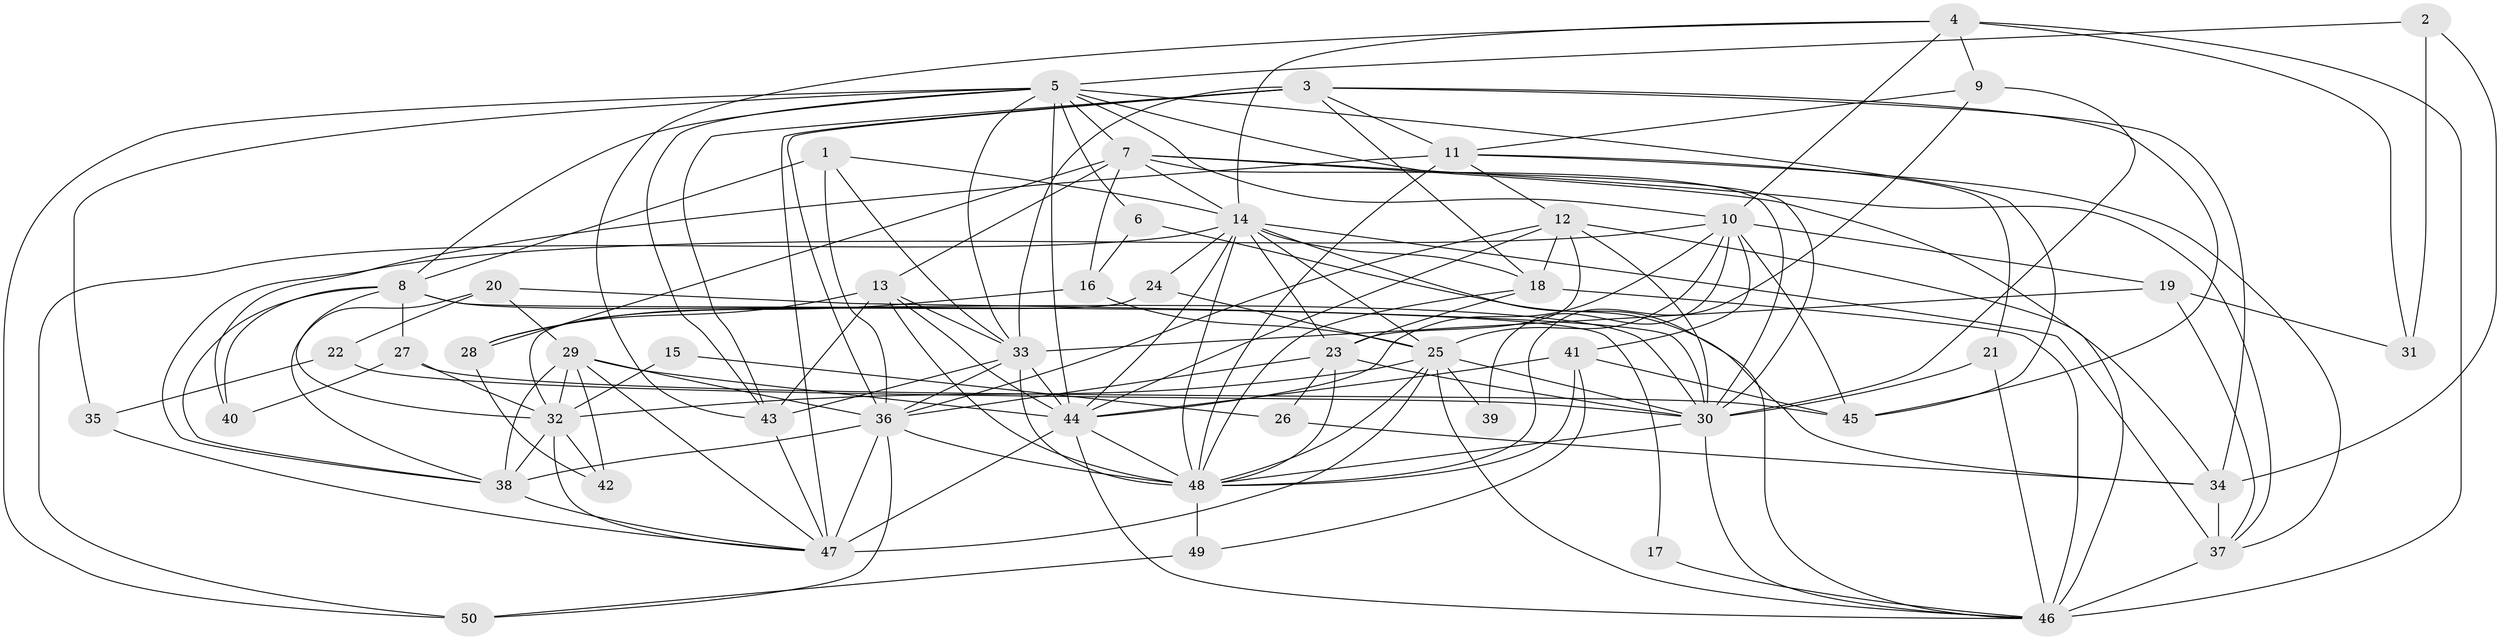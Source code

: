 // original degree distribution, {5: 0.184, 3: 0.24, 7: 0.032, 4: 0.288, 8: 0.032, 6: 0.056, 2: 0.16, 9: 0.008}
// Generated by graph-tools (version 1.1) at 2025/37/03/04/25 23:37:03]
// undirected, 50 vertices, 151 edges
graph export_dot {
  node [color=gray90,style=filled];
  1;
  2;
  3;
  4;
  5;
  6;
  7;
  8;
  9;
  10;
  11;
  12;
  13;
  14;
  15;
  16;
  17;
  18;
  19;
  20;
  21;
  22;
  23;
  24;
  25;
  26;
  27;
  28;
  29;
  30;
  31;
  32;
  33;
  34;
  35;
  36;
  37;
  38;
  39;
  40;
  41;
  42;
  43;
  44;
  45;
  46;
  47;
  48;
  49;
  50;
  1 -- 8 [weight=2.0];
  1 -- 14 [weight=1.0];
  1 -- 33 [weight=1.0];
  1 -- 36 [weight=1.0];
  2 -- 5 [weight=1.0];
  2 -- 31 [weight=1.0];
  2 -- 34 [weight=1.0];
  3 -- 11 [weight=1.0];
  3 -- 18 [weight=1.0];
  3 -- 33 [weight=1.0];
  3 -- 34 [weight=1.0];
  3 -- 36 [weight=1.0];
  3 -- 43 [weight=1.0];
  3 -- 45 [weight=1.0];
  3 -- 47 [weight=1.0];
  4 -- 9 [weight=1.0];
  4 -- 10 [weight=1.0];
  4 -- 14 [weight=1.0];
  4 -- 31 [weight=1.0];
  4 -- 43 [weight=1.0];
  4 -- 46 [weight=1.0];
  5 -- 6 [weight=1.0];
  5 -- 7 [weight=1.0];
  5 -- 8 [weight=1.0];
  5 -- 10 [weight=1.0];
  5 -- 30 [weight=1.0];
  5 -- 33 [weight=1.0];
  5 -- 35 [weight=1.0];
  5 -- 43 [weight=1.0];
  5 -- 44 [weight=1.0];
  5 -- 45 [weight=1.0];
  5 -- 50 [weight=1.0];
  6 -- 16 [weight=1.0];
  6 -- 34 [weight=1.0];
  7 -- 13 [weight=1.0];
  7 -- 14 [weight=1.0];
  7 -- 16 [weight=1.0];
  7 -- 28 [weight=1.0];
  7 -- 30 [weight=1.0];
  7 -- 34 [weight=1.0];
  7 -- 37 [weight=1.0];
  8 -- 17 [weight=1.0];
  8 -- 27 [weight=2.0];
  8 -- 30 [weight=1.0];
  8 -- 32 [weight=2.0];
  8 -- 38 [weight=1.0];
  8 -- 40 [weight=1.0];
  9 -- 11 [weight=1.0];
  9 -- 30 [weight=1.0];
  9 -- 48 [weight=1.0];
  10 -- 19 [weight=1.0];
  10 -- 25 [weight=1.0];
  10 -- 38 [weight=1.0];
  10 -- 39 [weight=2.0];
  10 -- 41 [weight=1.0];
  10 -- 44 [weight=1.0];
  10 -- 45 [weight=1.0];
  11 -- 12 [weight=1.0];
  11 -- 21 [weight=1.0];
  11 -- 37 [weight=1.0];
  11 -- 40 [weight=1.0];
  11 -- 48 [weight=2.0];
  12 -- 18 [weight=1.0];
  12 -- 23 [weight=1.0];
  12 -- 30 [weight=1.0];
  12 -- 36 [weight=2.0];
  12 -- 44 [weight=1.0];
  12 -- 46 [weight=3.0];
  13 -- 28 [weight=1.0];
  13 -- 33 [weight=1.0];
  13 -- 43 [weight=1.0];
  13 -- 44 [weight=2.0];
  13 -- 48 [weight=2.0];
  14 -- 18 [weight=1.0];
  14 -- 23 [weight=1.0];
  14 -- 24 [weight=1.0];
  14 -- 25 [weight=1.0];
  14 -- 37 [weight=3.0];
  14 -- 44 [weight=1.0];
  14 -- 46 [weight=1.0];
  14 -- 48 [weight=1.0];
  14 -- 50 [weight=1.0];
  15 -- 26 [weight=1.0];
  15 -- 32 [weight=2.0];
  16 -- 25 [weight=1.0];
  16 -- 28 [weight=1.0];
  17 -- 46 [weight=1.0];
  18 -- 23 [weight=1.0];
  18 -- 46 [weight=1.0];
  18 -- 48 [weight=1.0];
  19 -- 31 [weight=1.0];
  19 -- 33 [weight=2.0];
  19 -- 37 [weight=1.0];
  20 -- 22 [weight=1.0];
  20 -- 29 [weight=1.0];
  20 -- 30 [weight=1.0];
  20 -- 38 [weight=1.0];
  21 -- 30 [weight=1.0];
  21 -- 46 [weight=1.0];
  22 -- 30 [weight=1.0];
  22 -- 35 [weight=1.0];
  23 -- 26 [weight=1.0];
  23 -- 30 [weight=1.0];
  23 -- 36 [weight=1.0];
  23 -- 48 [weight=1.0];
  24 -- 25 [weight=1.0];
  24 -- 32 [weight=1.0];
  25 -- 30 [weight=1.0];
  25 -- 32 [weight=1.0];
  25 -- 39 [weight=1.0];
  25 -- 46 [weight=1.0];
  25 -- 47 [weight=1.0];
  25 -- 48 [weight=1.0];
  26 -- 34 [weight=1.0];
  27 -- 32 [weight=1.0];
  27 -- 40 [weight=1.0];
  27 -- 45 [weight=2.0];
  28 -- 42 [weight=1.0];
  29 -- 32 [weight=1.0];
  29 -- 36 [weight=2.0];
  29 -- 38 [weight=1.0];
  29 -- 42 [weight=1.0];
  29 -- 44 [weight=1.0];
  29 -- 47 [weight=1.0];
  30 -- 46 [weight=1.0];
  30 -- 48 [weight=1.0];
  32 -- 38 [weight=1.0];
  32 -- 42 [weight=1.0];
  32 -- 47 [weight=1.0];
  33 -- 36 [weight=1.0];
  33 -- 43 [weight=1.0];
  33 -- 44 [weight=1.0];
  33 -- 48 [weight=1.0];
  34 -- 37 [weight=2.0];
  35 -- 47 [weight=1.0];
  36 -- 38 [weight=1.0];
  36 -- 47 [weight=2.0];
  36 -- 48 [weight=2.0];
  36 -- 50 [weight=1.0];
  37 -- 46 [weight=1.0];
  38 -- 47 [weight=1.0];
  41 -- 44 [weight=1.0];
  41 -- 45 [weight=1.0];
  41 -- 48 [weight=1.0];
  41 -- 49 [weight=1.0];
  43 -- 47 [weight=1.0];
  44 -- 46 [weight=1.0];
  44 -- 47 [weight=2.0];
  44 -- 48 [weight=1.0];
  48 -- 49 [weight=1.0];
  49 -- 50 [weight=1.0];
}
